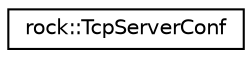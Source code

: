 digraph "类继承关系图"
{
 // LATEX_PDF_SIZE
  edge [fontname="Helvetica",fontsize="10",labelfontname="Helvetica",labelfontsize="10"];
  node [fontname="Helvetica",fontsize="10",shape=record];
  rankdir="LR";
  Node0 [label="rock::TcpServerConf",height=0.2,width=0.4,color="black", fillcolor="white", style="filled",URL="$structrock_1_1TcpServerConf.html",tooltip=" "];
}
